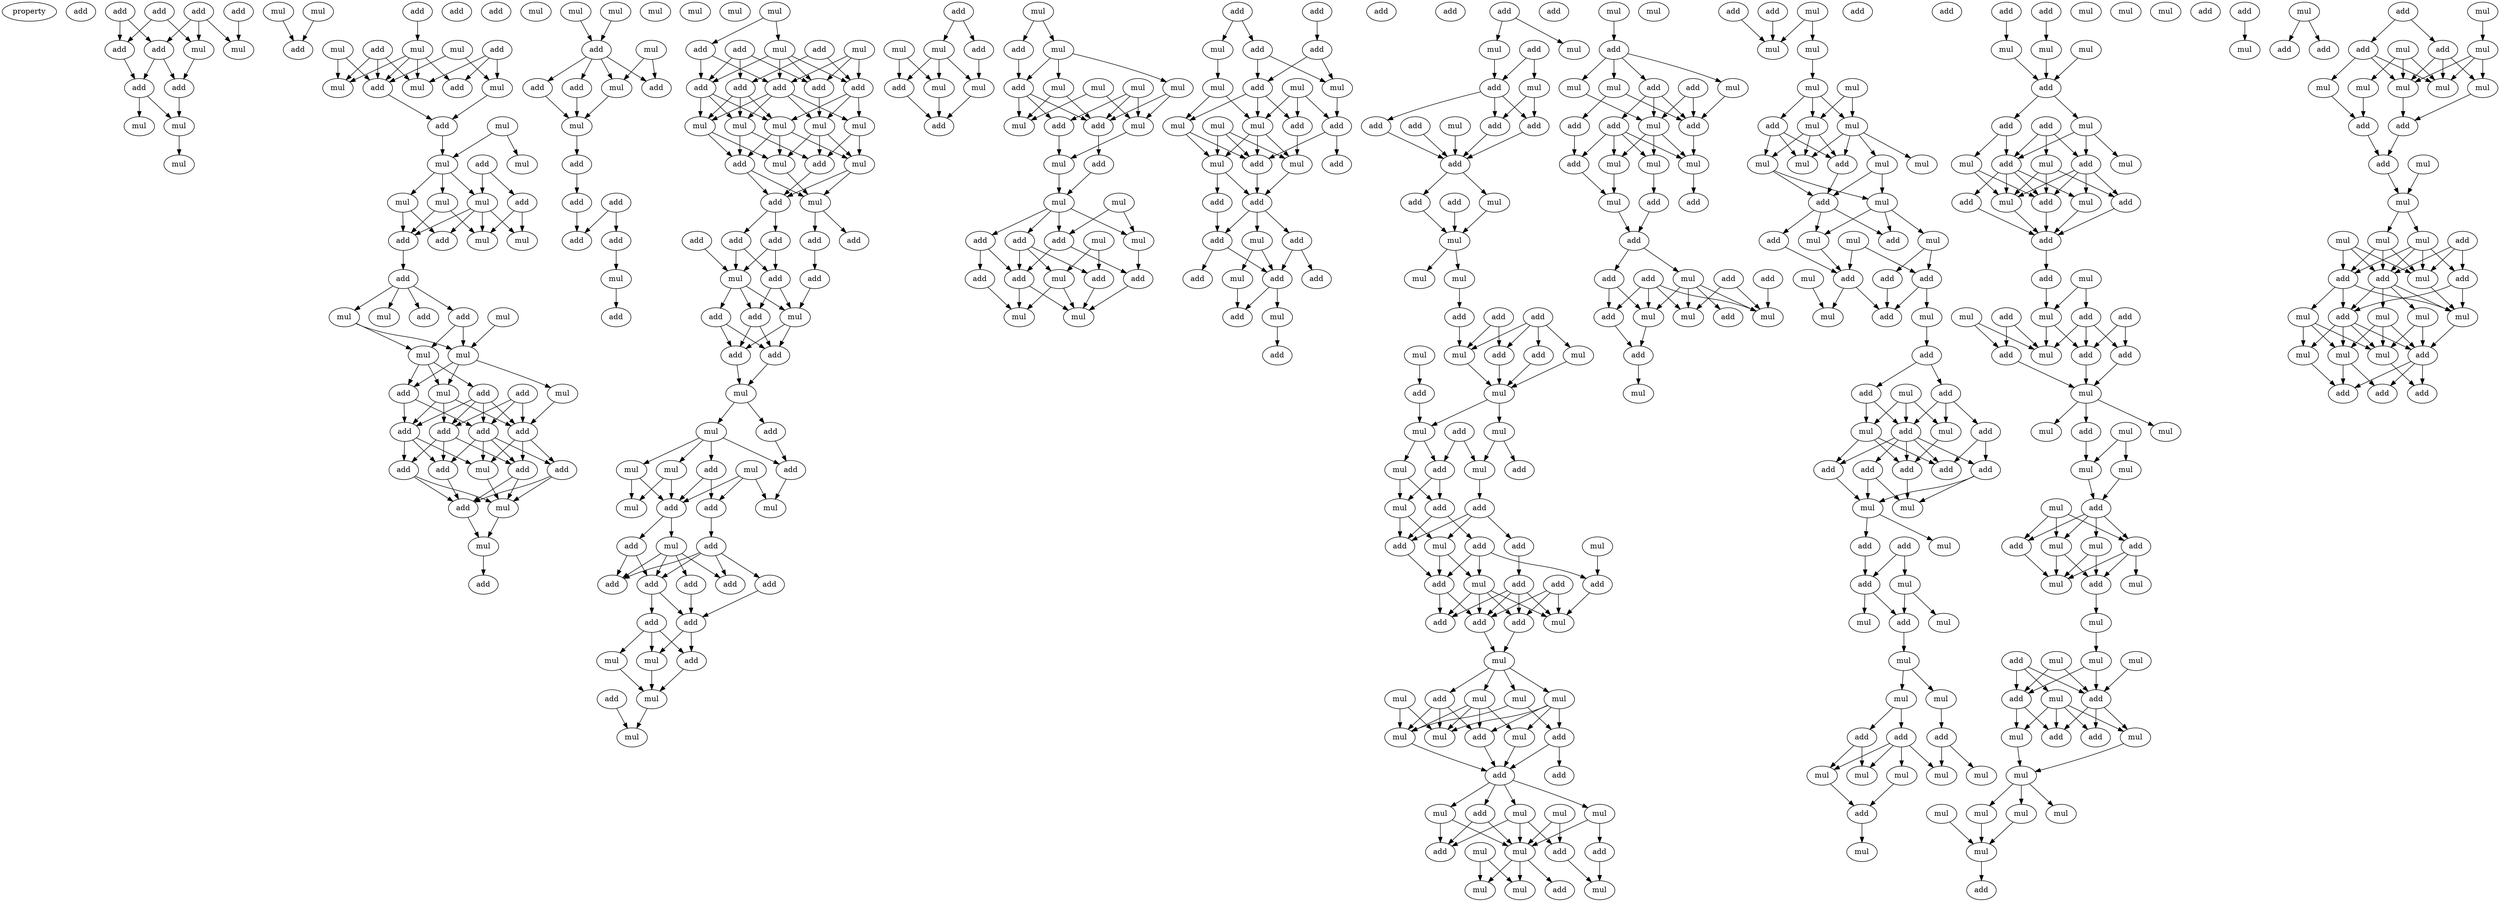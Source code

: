 digraph {
    node [fontcolor=black]
    property [mul=2,lf=1.2]
    0 [ label = add ];
    1 [ label = add ];
    2 [ label = add ];
    3 [ label = add ];
    4 [ label = add ];
    5 [ label = mul ];
    6 [ label = mul ];
    7 [ label = add ];
    8 [ label = add ];
    9 [ label = add ];
    10 [ label = add ];
    11 [ label = mul ];
    12 [ label = mul ];
    13 [ label = mul ];
    14 [ label = mul ];
    15 [ label = mul ];
    16 [ label = add ];
    17 [ label = add ];
    18 [ label = add ];
    19 [ label = mul ];
    20 [ label = add ];
    21 [ label = mul ];
    22 [ label = mul ];
    23 [ label = add ];
    24 [ label = mul ];
    25 [ label = add ];
    26 [ label = mul ];
    27 [ label = mul ];
    28 [ label = add ];
    29 [ label = mul ];
    30 [ label = add ];
    31 [ label = mul ];
    32 [ label = add ];
    33 [ label = mul ];
    34 [ label = mul ];
    35 [ label = mul ];
    36 [ label = mul ];
    37 [ label = add ];
    38 [ label = add ];
    39 [ label = mul ];
    40 [ label = add ];
    41 [ label = add ];
    42 [ label = mul ];
    43 [ label = add ];
    44 [ label = mul ];
    45 [ label = add ];
    46 [ label = add ];
    47 [ label = mul ];
    48 [ label = mul ];
    49 [ label = mul ];
    50 [ label = mul ];
    51 [ label = add ];
    52 [ label = add ];
    53 [ label = mul ];
    54 [ label = mul ];
    55 [ label = add ];
    56 [ label = add ];
    57 [ label = add ];
    58 [ label = add ];
    59 [ label = add ];
    60 [ label = mul ];
    61 [ label = add ];
    62 [ label = add ];
    63 [ label = add ];
    64 [ label = add ];
    65 [ label = add ];
    66 [ label = mul ];
    67 [ label = mul ];
    68 [ label = mul ];
    69 [ label = add ];
    70 [ label = mul ];
    71 [ label = mul ];
    72 [ label = add ];
    73 [ label = mul ];
    74 [ label = add ];
    75 [ label = add ];
    76 [ label = add ];
    77 [ label = mul ];
    78 [ label = mul ];
    79 [ label = add ];
    80 [ label = add ];
    81 [ label = add ];
    82 [ label = add ];
    83 [ label = add ];
    84 [ label = mul ];
    85 [ label = mul ];
    86 [ label = mul ];
    87 [ label = mul ];
    88 [ label = add ];
    89 [ label = mul ];
    90 [ label = add ];
    91 [ label = add ];
    92 [ label = add ];
    93 [ label = mul ];
    94 [ label = mul ];
    95 [ label = add ];
    96 [ label = add ];
    97 [ label = add ];
    98 [ label = add ];
    99 [ label = add ];
    100 [ label = mul ];
    101 [ label = mul ];
    102 [ label = mul ];
    103 [ label = mul ];
    104 [ label = mul ];
    105 [ label = mul ];
    106 [ label = mul ];
    107 [ label = add ];
    108 [ label = add ];
    109 [ label = mul ];
    110 [ label = add ];
    111 [ label = add ];
    112 [ label = add ];
    113 [ label = add ];
    114 [ label = add ];
    115 [ label = add ];
    116 [ label = mul ];
    117 [ label = add ];
    118 [ label = add ];
    119 [ label = mul ];
    120 [ label = add ];
    121 [ label = add ];
    122 [ label = add ];
    123 [ label = add ];
    124 [ label = mul ];
    125 [ label = mul ];
    126 [ label = add ];
    127 [ label = mul ];
    128 [ label = add ];
    129 [ label = mul ];
    130 [ label = add ];
    131 [ label = mul ];
    132 [ label = mul ];
    133 [ label = add ];
    134 [ label = add ];
    135 [ label = mul ];
    136 [ label = mul ];
    137 [ label = add ];
    138 [ label = add ];
    139 [ label = add ];
    140 [ label = add ];
    141 [ label = add ];
    142 [ label = add ];
    143 [ label = add ];
    144 [ label = add ];
    145 [ label = add ];
    146 [ label = mul ];
    147 [ label = mul ];
    148 [ label = add ];
    149 [ label = add ];
    150 [ label = mul ];
    151 [ label = mul ];
    152 [ label = add ];
    153 [ label = mul ];
    154 [ label = add ];
    155 [ label = mul ];
    156 [ label = mul ];
    157 [ label = mul ];
    158 [ label = add ];
    159 [ label = mul ];
    160 [ label = add ];
    161 [ label = add ];
    162 [ label = mul ];
    163 [ label = mul ];
    164 [ label = mul ];
    165 [ label = mul ];
    166 [ label = mul ];
    167 [ label = add ];
    168 [ label = mul ];
    169 [ label = mul ];
    170 [ label = add ];
    171 [ label = add ];
    172 [ label = add ];
    173 [ label = mul ];
    174 [ label = mul ];
    175 [ label = mul ];
    176 [ label = add ];
    177 [ label = add ];
    178 [ label = mul ];
    179 [ label = add ];
    180 [ label = mul ];
    181 [ label = add ];
    182 [ label = add ];
    183 [ label = add ];
    184 [ label = add ];
    185 [ label = mul ];
    186 [ label = mul ];
    187 [ label = mul ];
    188 [ label = add ];
    189 [ label = add ];
    190 [ label = mul ];
    191 [ label = add ];
    192 [ label = add ];
    193 [ label = mul ];
    194 [ label = mul ];
    195 [ label = mul ];
    196 [ label = add ];
    197 [ label = add ];
    198 [ label = mul ];
    199 [ label = mul ];
    200 [ label = add ];
    201 [ label = mul ];
    202 [ label = mul ];
    203 [ label = add ];
    204 [ label = mul ];
    205 [ label = add ];
    206 [ label = add ];
    207 [ label = add ];
    208 [ label = add ];
    209 [ label = add ];
    210 [ label = mul ];
    211 [ label = add ];
    212 [ label = add ];
    213 [ label = mul ];
    214 [ label = add ];
    215 [ label = add ];
    216 [ label = mul ];
    217 [ label = add ];
    218 [ label = add ];
    219 [ label = add ];
    220 [ label = add ];
    221 [ label = mul ];
    222 [ label = add ];
    223 [ label = add ];
    224 [ label = mul ];
    225 [ label = add ];
    226 [ label = mul ];
    227 [ label = add ];
    228 [ label = add ];
    229 [ label = mul ];
    230 [ label = add ];
    231 [ label = add ];
    232 [ label = add ];
    233 [ label = mul ];
    234 [ label = add ];
    235 [ label = add ];
    236 [ label = mul ];
    237 [ label = mul ];
    238 [ label = mul ];
    239 [ label = add ];
    240 [ label = add ];
    241 [ label = add ];
    242 [ label = mul ];
    243 [ label = mul ];
    244 [ label = mul ];
    245 [ label = add ];
    246 [ label = add ];
    247 [ label = add ];
    248 [ label = mul ];
    249 [ label = mul ];
    250 [ label = mul ];
    251 [ label = add ];
    252 [ label = mul ];
    253 [ label = add ];
    254 [ label = add ];
    255 [ label = mul ];
    256 [ label = mul ];
    257 [ label = add ];
    258 [ label = add ];
    259 [ label = add ];
    260 [ label = mul ];
    261 [ label = mul ];
    262 [ label = add ];
    263 [ label = add ];
    264 [ label = mul ];
    265 [ label = add ];
    266 [ label = add ];
    267 [ label = add ];
    268 [ label = add ];
    269 [ label = add ];
    270 [ label = add ];
    271 [ label = add ];
    272 [ label = mul ];
    273 [ label = mul ];
    274 [ label = add ];
    275 [ label = mul ];
    276 [ label = mul ];
    277 [ label = mul ];
    278 [ label = mul ];
    279 [ label = mul ];
    280 [ label = add ];
    281 [ label = add ];
    282 [ label = mul ];
    283 [ label = mul ];
    284 [ label = add ];
    285 [ label = add ];
    286 [ label = mul ];
    287 [ label = mul ];
    288 [ label = add ];
    289 [ label = mul ];
    290 [ label = mul ];
    291 [ label = add ];
    292 [ label = add ];
    293 [ label = mul ];
    294 [ label = add ];
    295 [ label = mul ];
    296 [ label = mul ];
    297 [ label = mul ];
    298 [ label = mul ];
    299 [ label = add ];
    300 [ label = mul ];
    301 [ label = add ];
    302 [ label = mul ];
    303 [ label = mul ];
    304 [ label = add ];
    305 [ label = mul ];
    306 [ label = add ];
    307 [ label = add ];
    308 [ label = mul ];
    309 [ label = add ];
    310 [ label = add ];
    311 [ label = add ];
    312 [ label = mul ];
    313 [ label = mul ];
    314 [ label = mul ];
    315 [ label = add ];
    316 [ label = mul ];
    317 [ label = add ];
    318 [ label = mul ];
    319 [ label = add ];
    320 [ label = add ];
    321 [ label = add ];
    322 [ label = mul ];
    323 [ label = add ];
    324 [ label = add ];
    325 [ label = mul ];
    326 [ label = mul ];
    327 [ label = add ];
    328 [ label = add ];
    329 [ label = mul ];
    330 [ label = add ];
    331 [ label = add ];
    332 [ label = mul ];
    333 [ label = mul ];
    334 [ label = add ];
    335 [ label = mul ];
    336 [ label = mul ];
    337 [ label = mul ];
    338 [ label = mul ];
    339 [ label = mul ];
    340 [ label = add ];
    341 [ label = mul ];
    342 [ label = mul ];
    343 [ label = mul ];
    344 [ label = mul ];
    345 [ label = add ];
    346 [ label = mul ];
    347 [ label = add ];
    348 [ label = mul ];
    349 [ label = mul ];
    350 [ label = mul ];
    351 [ label = mul ];
    352 [ label = add ];
    353 [ label = add ];
    354 [ label = mul ];
    355 [ label = add ];
    356 [ label = add ];
    357 [ label = add ];
    358 [ label = add ];
    359 [ label = mul ];
    360 [ label = mul ];
    361 [ label = add ];
    362 [ label = add ];
    363 [ label = add ];
    364 [ label = add ];
    365 [ label = mul ];
    366 [ label = add ];
    367 [ label = mul ];
    368 [ label = add ];
    369 [ label = mul ];
    370 [ label = add ];
    371 [ label = add ];
    372 [ label = add ];
    373 [ label = add ];
    374 [ label = add ];
    375 [ label = mul ];
    376 [ label = mul ];
    377 [ label = mul ];
    378 [ label = add ];
    379 [ label = add ];
    380 [ label = mul ];
    381 [ label = add ];
    382 [ label = add ];
    383 [ label = mul ];
    384 [ label = mul ];
    385 [ label = add ];
    386 [ label = mul ];
    387 [ label = mul ];
    388 [ label = mul ];
    389 [ label = add ];
    390 [ label = add ];
    391 [ label = add ];
    392 [ label = mul ];
    393 [ label = mul ];
    394 [ label = mul ];
    395 [ label = mul ];
    396 [ label = mul ];
    397 [ label = add ];
    398 [ label = mul ];
    399 [ label = add ];
    400 [ label = add ];
    401 [ label = mul ];
    402 [ label = mul ];
    403 [ label = mul ];
    404 [ label = add ];
    405 [ label = mul ];
    406 [ label = add ];
    407 [ label = add ];
    408 [ label = mul ];
    409 [ label = mul ];
    410 [ label = add ];
    411 [ label = add ];
    412 [ label = mul ];
    413 [ label = mul ];
    414 [ label = mul ];
    415 [ label = add ];
    416 [ label = add ];
    417 [ label = mul ];
    418 [ label = add ];
    419 [ label = add ];
    420 [ label = add ];
    421 [ label = mul ];
    422 [ label = mul ];
    423 [ label = mul ];
    424 [ label = add ];
    425 [ label = add ];
    426 [ label = add ];
    427 [ label = add ];
    428 [ label = add ];
    429 [ label = mul ];
    430 [ label = add ];
    431 [ label = mul ];
    432 [ label = mul ];
    433 [ label = mul ];
    434 [ label = mul ];
    435 [ label = mul ];
    436 [ label = add ];
    437 [ label = mul ];
    438 [ label = mul ];
    439 [ label = mul ];
    440 [ label = add ];
    441 [ label = mul ];
    442 [ label = add ];
    443 [ label = mul ];
    444 [ label = add ];
    445 [ label = add ];
    446 [ label = mul ];
    447 [ label = mul ];
    448 [ label = mul ];
    449 [ label = mul ];
    450 [ label = add ];
    451 [ label = mul ];
    452 [ label = mul ];
    453 [ label = mul ];
    454 [ label = add ];
    455 [ label = add ];
    456 [ label = mul ];
    457 [ label = add ];
    458 [ label = add ];
    459 [ label = mul ];
    460 [ label = mul ];
    461 [ label = mul ];
    462 [ label = mul ];
    463 [ label = mul ];
    464 [ label = mul ];
    465 [ label = mul ];
    466 [ label = mul ];
    467 [ label = add ];
    468 [ label = add ];
    469 [ label = add ];
    470 [ label = mul ];
    471 [ label = mul ];
    472 [ label = add ];
    473 [ label = add ];
    474 [ label = mul ];
    475 [ label = add ];
    476 [ label = mul ];
    477 [ label = mul ];
    478 [ label = add ];
    479 [ label = add ];
    480 [ label = mul ];
    481 [ label = mul ];
    482 [ label = mul ];
    483 [ label = mul ];
    484 [ label = mul ];
    485 [ label = add ];
    486 [ label = add ];
    487 [ label = add ];
    488 [ label = mul ];
    489 [ label = mul ];
    490 [ label = mul ];
    491 [ label = mul ];
    492 [ label = mul ];
    493 [ label = add ];
    494 [ label = add ];
    495 [ label = add ];
    496 [ label = add ];
    497 [ label = mul ];
    498 [ label = mul ];
    499 [ label = mul ];
    500 [ label = mul ];
    501 [ label = mul ];
    502 [ label = add ];
    503 [ label = mul ];
    504 [ label = mul ];
    505 [ label = mul ];
    506 [ label = add ];
    507 [ label = add ];
    508 [ label = add ];
    509 [ label = add ];
    1 -> 5 [ name = 0 ];
    1 -> 8 [ name = 1 ];
    2 -> 5 [ name = 2 ];
    2 -> 6 [ name = 3 ];
    2 -> 7 [ name = 4 ];
    3 -> 6 [ name = 5 ];
    4 -> 7 [ name = 6 ];
    4 -> 8 [ name = 7 ];
    5 -> 9 [ name = 8 ];
    7 -> 9 [ name = 9 ];
    7 -> 10 [ name = 10 ];
    8 -> 10 [ name = 11 ];
    9 -> 11 [ name = 12 ];
    10 -> 11 [ name = 13 ];
    10 -> 12 [ name = 14 ];
    11 -> 13 [ name = 15 ];
    14 -> 16 [ name = 16 ];
    15 -> 16 [ name = 17 ];
    17 -> 19 [ name = 18 ];
    18 -> 24 [ name = 19 ];
    18 -> 25 [ name = 20 ];
    18 -> 26 [ name = 21 ];
    19 -> 23 [ name = 22 ];
    19 -> 24 [ name = 23 ];
    19 -> 25 [ name = 24 ];
    19 -> 27 [ name = 25 ];
    20 -> 23 [ name = 26 ];
    20 -> 24 [ name = 27 ];
    20 -> 27 [ name = 28 ];
    21 -> 23 [ name = 29 ];
    21 -> 26 [ name = 30 ];
    22 -> 23 [ name = 31 ];
    22 -> 27 [ name = 32 ];
    23 -> 28 [ name = 33 ];
    26 -> 28 [ name = 34 ];
    28 -> 33 [ name = 35 ];
    29 -> 31 [ name = 36 ];
    29 -> 33 [ name = 37 ];
    32 -> 34 [ name = 38 ];
    32 -> 37 [ name = 39 ];
    33 -> 34 [ name = 40 ];
    33 -> 35 [ name = 41 ];
    33 -> 36 [ name = 42 ];
    34 -> 38 [ name = 43 ];
    34 -> 39 [ name = 44 ];
    34 -> 40 [ name = 45 ];
    34 -> 42 [ name = 46 ];
    35 -> 38 [ name = 47 ];
    35 -> 40 [ name = 48 ];
    36 -> 39 [ name = 49 ];
    36 -> 40 [ name = 50 ];
    37 -> 39 [ name = 51 ];
    37 -> 42 [ name = 52 ];
    40 -> 43 [ name = 53 ];
    43 -> 44 [ name = 54 ];
    43 -> 45 [ name = 55 ];
    43 -> 46 [ name = 56 ];
    43 -> 48 [ name = 57 ];
    46 -> 49 [ name = 58 ];
    46 -> 50 [ name = 59 ];
    47 -> 50 [ name = 60 ];
    48 -> 49 [ name = 61 ];
    48 -> 50 [ name = 62 ];
    49 -> 51 [ name = 63 ];
    49 -> 52 [ name = 64 ];
    49 -> 53 [ name = 65 ];
    50 -> 51 [ name = 66 ];
    50 -> 53 [ name = 67 ];
    50 -> 54 [ name = 68 ];
    51 -> 56 [ name = 69 ];
    51 -> 57 [ name = 70 ];
    52 -> 56 [ name = 71 ];
    52 -> 57 [ name = 72 ];
    52 -> 58 [ name = 73 ];
    52 -> 59 [ name = 74 ];
    53 -> 56 [ name = 75 ];
    53 -> 58 [ name = 76 ];
    53 -> 59 [ name = 77 ];
    54 -> 58 [ name = 78 ];
    55 -> 57 [ name = 79 ];
    55 -> 58 [ name = 80 ];
    55 -> 59 [ name = 81 ];
    56 -> 60 [ name = 82 ];
    56 -> 62 [ name = 83 ];
    56 -> 63 [ name = 84 ];
    57 -> 60 [ name = 85 ];
    57 -> 61 [ name = 86 ];
    57 -> 63 [ name = 87 ];
    57 -> 64 [ name = 88 ];
    58 -> 60 [ name = 89 ];
    58 -> 61 [ name = 90 ];
    58 -> 64 [ name = 91 ];
    59 -> 62 [ name = 92 ];
    59 -> 63 [ name = 93 ];
    59 -> 64 [ name = 94 ];
    60 -> 66 [ name = 95 ];
    61 -> 65 [ name = 96 ];
    61 -> 66 [ name = 97 ];
    62 -> 65 [ name = 98 ];
    62 -> 66 [ name = 99 ];
    63 -> 65 [ name = 100 ];
    64 -> 65 [ name = 101 ];
    64 -> 66 [ name = 102 ];
    65 -> 68 [ name = 103 ];
    66 -> 68 [ name = 104 ];
    68 -> 69 [ name = 105 ];
    70 -> 72 [ name = 106 ];
    71 -> 72 [ name = 107 ];
    72 -> 74 [ name = 108 ];
    72 -> 75 [ name = 109 ];
    72 -> 76 [ name = 110 ];
    72 -> 77 [ name = 111 ];
    73 -> 74 [ name = 112 ];
    73 -> 77 [ name = 113 ];
    75 -> 78 [ name = 114 ];
    76 -> 78 [ name = 115 ];
    77 -> 78 [ name = 116 ];
    78 -> 79 [ name = 117 ];
    79 -> 80 [ name = 118 ];
    80 -> 82 [ name = 119 ];
    81 -> 82 [ name = 120 ];
    81 -> 83 [ name = 121 ];
    83 -> 84 [ name = 122 ];
    84 -> 88 [ name = 123 ];
    89 -> 91 [ name = 124 ];
    89 -> 94 [ name = 125 ];
    90 -> 97 [ name = 126 ];
    90 -> 99 [ name = 127 ];
    91 -> 95 [ name = 128 ];
    91 -> 98 [ name = 129 ];
    92 -> 96 [ name = 130 ];
    92 -> 97 [ name = 131 ];
    92 -> 98 [ name = 132 ];
    93 -> 95 [ name = 133 ];
    93 -> 96 [ name = 134 ];
    93 -> 99 [ name = 135 ];
    94 -> 95 [ name = 136 ];
    94 -> 96 [ name = 137 ];
    94 -> 98 [ name = 138 ];
    94 -> 99 [ name = 139 ];
    95 -> 100 [ name = 140 ];
    95 -> 101 [ name = 141 ];
    95 -> 102 [ name = 142 ];
    95 -> 103 [ name = 143 ];
    96 -> 100 [ name = 144 ];
    97 -> 101 [ name = 145 ];
    97 -> 102 [ name = 146 ];
    97 -> 104 [ name = 147 ];
    98 -> 101 [ name = 148 ];
    98 -> 102 [ name = 149 ];
    98 -> 104 [ name = 150 ];
    99 -> 100 [ name = 151 ];
    99 -> 103 [ name = 152 ];
    99 -> 104 [ name = 153 ];
    100 -> 105 [ name = 154 ];
    100 -> 106 [ name = 155 ];
    100 -> 107 [ name = 156 ];
    101 -> 107 [ name = 157 ];
    101 -> 108 [ name = 158 ];
    102 -> 106 [ name = 159 ];
    102 -> 108 [ name = 160 ];
    103 -> 105 [ name = 161 ];
    103 -> 107 [ name = 162 ];
    104 -> 105 [ name = 163 ];
    104 -> 106 [ name = 164 ];
    104 -> 108 [ name = 165 ];
    105 -> 109 [ name = 166 ];
    105 -> 110 [ name = 167 ];
    106 -> 109 [ name = 168 ];
    107 -> 110 [ name = 169 ];
    108 -> 109 [ name = 170 ];
    108 -> 110 [ name = 171 ];
    109 -> 113 [ name = 172 ];
    109 -> 114 [ name = 173 ];
    110 -> 112 [ name = 174 ];
    110 -> 115 [ name = 175 ];
    111 -> 116 [ name = 176 ];
    112 -> 116 [ name = 177 ];
    112 -> 118 [ name = 178 ];
    114 -> 117 [ name = 179 ];
    115 -> 116 [ name = 180 ];
    115 -> 118 [ name = 181 ];
    116 -> 119 [ name = 182 ];
    116 -> 120 [ name = 183 ];
    116 -> 121 [ name = 184 ];
    117 -> 119 [ name = 185 ];
    118 -> 119 [ name = 186 ];
    118 -> 121 [ name = 187 ];
    119 -> 122 [ name = 188 ];
    119 -> 123 [ name = 189 ];
    120 -> 122 [ name = 190 ];
    120 -> 123 [ name = 191 ];
    121 -> 122 [ name = 192 ];
    121 -> 123 [ name = 193 ];
    122 -> 124 [ name = 194 ];
    123 -> 124 [ name = 195 ];
    124 -> 125 [ name = 196 ];
    124 -> 126 [ name = 197 ];
    125 -> 127 [ name = 198 ];
    125 -> 128 [ name = 199 ];
    125 -> 129 [ name = 200 ];
    125 -> 130 [ name = 201 ];
    126 -> 130 [ name = 202 ];
    127 -> 134 [ name = 203 ];
    127 -> 135 [ name = 204 ];
    128 -> 133 [ name = 205 ];
    128 -> 134 [ name = 206 ];
    129 -> 134 [ name = 207 ];
    129 -> 135 [ name = 208 ];
    130 -> 132 [ name = 209 ];
    131 -> 132 [ name = 210 ];
    131 -> 133 [ name = 211 ];
    131 -> 134 [ name = 212 ];
    133 -> 137 [ name = 213 ];
    134 -> 136 [ name = 214 ];
    134 -> 138 [ name = 215 ];
    136 -> 140 [ name = 216 ];
    136 -> 141 [ name = 217 ];
    136 -> 142 [ name = 218 ];
    136 -> 143 [ name = 219 ];
    137 -> 139 [ name = 220 ];
    137 -> 141 [ name = 221 ];
    137 -> 142 [ name = 222 ];
    137 -> 143 [ name = 223 ];
    138 -> 141 [ name = 224 ];
    138 -> 142 [ name = 225 ];
    139 -> 145 [ name = 226 ];
    140 -> 145 [ name = 227 ];
    141 -> 144 [ name = 228 ];
    141 -> 145 [ name = 229 ];
    144 -> 146 [ name = 230 ];
    144 -> 147 [ name = 231 ];
    144 -> 148 [ name = 232 ];
    145 -> 146 [ name = 233 ];
    145 -> 148 [ name = 234 ];
    146 -> 150 [ name = 235 ];
    147 -> 150 [ name = 236 ];
    148 -> 150 [ name = 237 ];
    149 -> 151 [ name = 238 ];
    150 -> 151 [ name = 239 ];
    152 -> 154 [ name = 240 ];
    152 -> 155 [ name = 241 ];
    153 -> 156 [ name = 242 ];
    153 -> 158 [ name = 243 ];
    154 -> 157 [ name = 244 ];
    155 -> 156 [ name = 245 ];
    155 -> 157 [ name = 246 ];
    155 -> 158 [ name = 247 ];
    156 -> 160 [ name = 248 ];
    157 -> 160 [ name = 249 ];
    158 -> 160 [ name = 250 ];
    159 -> 161 [ name = 251 ];
    159 -> 162 [ name = 252 ];
    161 -> 167 [ name = 253 ];
    162 -> 163 [ name = 254 ];
    162 -> 164 [ name = 255 ];
    162 -> 167 [ name = 256 ];
    163 -> 168 [ name = 257 ];
    163 -> 171 [ name = 258 ];
    164 -> 169 [ name = 259 ];
    164 -> 171 [ name = 260 ];
    165 -> 168 [ name = 261 ];
    165 -> 169 [ name = 262 ];
    166 -> 169 [ name = 263 ];
    166 -> 170 [ name = 264 ];
    166 -> 171 [ name = 265 ];
    167 -> 168 [ name = 266 ];
    167 -> 170 [ name = 267 ];
    167 -> 171 [ name = 268 ];
    169 -> 173 [ name = 269 ];
    170 -> 173 [ name = 270 ];
    171 -> 172 [ name = 271 ];
    172 -> 174 [ name = 272 ];
    173 -> 174 [ name = 273 ];
    174 -> 176 [ name = 274 ];
    174 -> 177 [ name = 275 ];
    174 -> 178 [ name = 276 ];
    174 -> 179 [ name = 277 ];
    175 -> 176 [ name = 278 ];
    175 -> 178 [ name = 279 ];
    176 -> 181 [ name = 280 ];
    176 -> 184 [ name = 281 ];
    177 -> 182 [ name = 282 ];
    177 -> 184 [ name = 283 ];
    177 -> 185 [ name = 284 ];
    178 -> 181 [ name = 285 ];
    179 -> 183 [ name = 286 ];
    179 -> 184 [ name = 287 ];
    180 -> 182 [ name = 288 ];
    180 -> 185 [ name = 289 ];
    181 -> 187 [ name = 290 ];
    182 -> 187 [ name = 291 ];
    183 -> 186 [ name = 292 ];
    184 -> 186 [ name = 293 ];
    184 -> 187 [ name = 294 ];
    185 -> 186 [ name = 295 ];
    185 -> 187 [ name = 296 ];
    188 -> 191 [ name = 297 ];
    189 -> 190 [ name = 298 ];
    189 -> 192 [ name = 299 ];
    190 -> 194 [ name = 300 ];
    191 -> 195 [ name = 301 ];
    191 -> 196 [ name = 302 ];
    192 -> 195 [ name = 303 ];
    192 -> 196 [ name = 304 ];
    193 -> 197 [ name = 305 ];
    193 -> 199 [ name = 306 ];
    193 -> 200 [ name = 307 ];
    194 -> 198 [ name = 308 ];
    194 -> 199 [ name = 309 ];
    195 -> 197 [ name = 310 ];
    196 -> 198 [ name = 311 ];
    196 -> 199 [ name = 312 ];
    196 -> 200 [ name = 313 ];
    197 -> 203 [ name = 314 ];
    197 -> 205 [ name = 315 ];
    198 -> 202 [ name = 316 ];
    198 -> 205 [ name = 317 ];
    199 -> 202 [ name = 318 ];
    199 -> 204 [ name = 319 ];
    199 -> 205 [ name = 320 ];
    200 -> 204 [ name = 321 ];
    201 -> 202 [ name = 322 ];
    201 -> 204 [ name = 323 ];
    201 -> 205 [ name = 324 ];
    202 -> 206 [ name = 325 ];
    202 -> 207 [ name = 326 ];
    204 -> 206 [ name = 327 ];
    205 -> 206 [ name = 328 ];
    206 -> 208 [ name = 329 ];
    206 -> 209 [ name = 330 ];
    206 -> 210 [ name = 331 ];
    207 -> 209 [ name = 332 ];
    208 -> 211 [ name = 333 ];
    208 -> 214 [ name = 334 ];
    209 -> 211 [ name = 335 ];
    209 -> 212 [ name = 336 ];
    210 -> 211 [ name = 337 ];
    210 -> 213 [ name = 338 ];
    211 -> 215 [ name = 339 ];
    211 -> 216 [ name = 340 ];
    213 -> 215 [ name = 341 ];
    216 -> 219 [ name = 342 ];
    220 -> 221 [ name = 343 ];
    220 -> 224 [ name = 344 ];
    222 -> 225 [ name = 345 ];
    222 -> 226 [ name = 346 ];
    224 -> 225 [ name = 347 ];
    225 -> 227 [ name = 348 ];
    225 -> 230 [ name = 349 ];
    225 -> 231 [ name = 350 ];
    226 -> 227 [ name = 351 ];
    226 -> 230 [ name = 352 ];
    227 -> 232 [ name = 353 ];
    228 -> 232 [ name = 354 ];
    229 -> 232 [ name = 355 ];
    230 -> 232 [ name = 356 ];
    231 -> 232 [ name = 357 ];
    232 -> 233 [ name = 358 ];
    232 -> 235 [ name = 359 ];
    233 -> 236 [ name = 360 ];
    234 -> 236 [ name = 361 ];
    235 -> 236 [ name = 362 ];
    236 -> 237 [ name = 363 ];
    236 -> 238 [ name = 364 ];
    238 -> 239 [ name = 365 ];
    239 -> 244 [ name = 366 ];
    240 -> 244 [ name = 367 ];
    240 -> 245 [ name = 368 ];
    241 -> 242 [ name = 369 ];
    241 -> 244 [ name = 370 ];
    241 -> 245 [ name = 371 ];
    241 -> 246 [ name = 372 ];
    242 -> 248 [ name = 373 ];
    243 -> 247 [ name = 374 ];
    244 -> 248 [ name = 375 ];
    245 -> 248 [ name = 376 ];
    246 -> 248 [ name = 377 ];
    247 -> 249 [ name = 378 ];
    248 -> 249 [ name = 379 ];
    248 -> 250 [ name = 380 ];
    249 -> 252 [ name = 381 ];
    249 -> 254 [ name = 382 ];
    250 -> 253 [ name = 383 ];
    250 -> 255 [ name = 384 ];
    251 -> 254 [ name = 385 ];
    251 -> 255 [ name = 386 ];
    252 -> 256 [ name = 387 ];
    252 -> 257 [ name = 388 ];
    254 -> 256 [ name = 389 ];
    254 -> 257 [ name = 390 ];
    255 -> 258 [ name = 391 ];
    256 -> 260 [ name = 392 ];
    256 -> 262 [ name = 393 ];
    257 -> 262 [ name = 394 ];
    257 -> 263 [ name = 395 ];
    258 -> 259 [ name = 396 ];
    258 -> 260 [ name = 397 ];
    258 -> 262 [ name = 398 ];
    259 -> 266 [ name = 399 ];
    260 -> 264 [ name = 400 ];
    260 -> 265 [ name = 401 ];
    261 -> 268 [ name = 402 ];
    262 -> 265 [ name = 403 ];
    263 -> 264 [ name = 404 ];
    263 -> 265 [ name = 405 ];
    263 -> 268 [ name = 406 ];
    264 -> 269 [ name = 407 ];
    264 -> 270 [ name = 408 ];
    264 -> 271 [ name = 409 ];
    264 -> 272 [ name = 410 ];
    265 -> 269 [ name = 411 ];
    265 -> 271 [ name = 412 ];
    266 -> 269 [ name = 413 ];
    266 -> 270 [ name = 414 ];
    266 -> 271 [ name = 415 ];
    266 -> 272 [ name = 416 ];
    267 -> 269 [ name = 417 ];
    267 -> 270 [ name = 418 ];
    267 -> 272 [ name = 419 ];
    268 -> 272 [ name = 420 ];
    269 -> 273 [ name = 421 ];
    270 -> 273 [ name = 422 ];
    273 -> 274 [ name = 423 ];
    273 -> 275 [ name = 424 ];
    273 -> 276 [ name = 425 ];
    273 -> 277 [ name = 426 ];
    274 -> 279 [ name = 427 ];
    274 -> 281 [ name = 428 ];
    274 -> 282 [ name = 429 ];
    275 -> 280 [ name = 430 ];
    275 -> 281 [ name = 431 ];
    275 -> 282 [ name = 432 ];
    275 -> 283 [ name = 433 ];
    276 -> 279 [ name = 434 ];
    276 -> 281 [ name = 435 ];
    276 -> 282 [ name = 436 ];
    276 -> 283 [ name = 437 ];
    277 -> 279 [ name = 438 ];
    277 -> 280 [ name = 439 ];
    278 -> 279 [ name = 440 ];
    278 -> 282 [ name = 441 ];
    279 -> 285 [ name = 442 ];
    280 -> 284 [ name = 443 ];
    280 -> 285 [ name = 444 ];
    281 -> 285 [ name = 445 ];
    283 -> 285 [ name = 446 ];
    285 -> 286 [ name = 447 ];
    285 -> 287 [ name = 448 ];
    285 -> 288 [ name = 449 ];
    285 -> 290 [ name = 450 ];
    286 -> 292 [ name = 451 ];
    286 -> 293 [ name = 452 ];
    287 -> 291 [ name = 453 ];
    287 -> 293 [ name = 454 ];
    288 -> 292 [ name = 455 ];
    288 -> 293 [ name = 456 ];
    289 -> 293 [ name = 457 ];
    289 -> 294 [ name = 458 ];
    290 -> 292 [ name = 459 ];
    290 -> 293 [ name = 460 ];
    290 -> 294 [ name = 461 ];
    291 -> 297 [ name = 462 ];
    293 -> 298 [ name = 463 ];
    293 -> 299 [ name = 464 ];
    293 -> 300 [ name = 465 ];
    294 -> 297 [ name = 466 ];
    295 -> 298 [ name = 467 ];
    295 -> 300 [ name = 468 ];
    296 -> 301 [ name = 469 ];
    301 -> 302 [ name = 470 ];
    301 -> 303 [ name = 471 ];
    301 -> 304 [ name = 472 ];
    301 -> 305 [ name = 473 ];
    302 -> 307 [ name = 474 ];
    303 -> 307 [ name = 475 ];
    303 -> 310 [ name = 476 ];
    304 -> 307 [ name = 477 ];
    304 -> 308 [ name = 478 ];
    304 -> 309 [ name = 479 ];
    305 -> 308 [ name = 480 ];
    306 -> 307 [ name = 481 ];
    306 -> 308 [ name = 482 ];
    307 -> 312 [ name = 483 ];
    308 -> 312 [ name = 484 ];
    308 -> 313 [ name = 485 ];
    308 -> 314 [ name = 486 ];
    309 -> 311 [ name = 487 ];
    309 -> 312 [ name = 488 ];
    309 -> 313 [ name = 489 ];
    309 -> 314 [ name = 490 ];
    310 -> 311 [ name = 491 ];
    311 -> 318 [ name = 492 ];
    312 -> 315 [ name = 493 ];
    313 -> 318 [ name = 494 ];
    314 -> 317 [ name = 495 ];
    317 -> 319 [ name = 496 ];
    318 -> 319 [ name = 497 ];
    319 -> 322 [ name = 498 ];
    319 -> 323 [ name = 499 ];
    320 -> 329 [ name = 500 ];
    321 -> 325 [ name = 501 ];
    321 -> 326 [ name = 502 ];
    321 -> 327 [ name = 503 ];
    321 -> 329 [ name = 504 ];
    322 -> 325 [ name = 505 ];
    322 -> 326 [ name = 506 ];
    322 -> 328 [ name = 507 ];
    322 -> 329 [ name = 508 ];
    323 -> 325 [ name = 509 ];
    323 -> 327 [ name = 510 ];
    324 -> 326 [ name = 511 ];
    324 -> 329 [ name = 512 ];
    325 -> 330 [ name = 513 ];
    327 -> 330 [ name = 514 ];
    330 -> 332 [ name = 515 ];
    331 -> 335 [ name = 516 ];
    333 -> 335 [ name = 517 ];
    333 -> 336 [ name = 518 ];
    334 -> 335 [ name = 519 ];
    336 -> 337 [ name = 520 ];
    337 -> 339 [ name = 521 ];
    337 -> 340 [ name = 522 ];
    337 -> 341 [ name = 523 ];
    338 -> 339 [ name = 524 ];
    338 -> 341 [ name = 525 ];
    339 -> 343 [ name = 526 ];
    339 -> 344 [ name = 527 ];
    339 -> 345 [ name = 528 ];
    339 -> 346 [ name = 529 ];
    340 -> 342 [ name = 530 ];
    340 -> 345 [ name = 531 ];
    340 -> 346 [ name = 532 ];
    341 -> 342 [ name = 533 ];
    341 -> 345 [ name = 534 ];
    341 -> 346 [ name = 535 ];
    342 -> 347 [ name = 536 ];
    342 -> 348 [ name = 537 ];
    344 -> 347 [ name = 538 ];
    344 -> 348 [ name = 539 ];
    345 -> 347 [ name = 540 ];
    347 -> 351 [ name = 541 ];
    347 -> 352 [ name = 542 ];
    347 -> 353 [ name = 543 ];
    348 -> 350 [ name = 544 ];
    348 -> 351 [ name = 545 ];
    348 -> 353 [ name = 546 ];
    349 -> 355 [ name = 547 ];
    349 -> 357 [ name = 548 ];
    350 -> 356 [ name = 549 ];
    350 -> 357 [ name = 550 ];
    351 -> 355 [ name = 551 ];
    352 -> 355 [ name = 552 ];
    354 -> 359 [ name = 553 ];
    355 -> 359 [ name = 554 ];
    355 -> 361 [ name = 555 ];
    356 -> 361 [ name = 556 ];
    357 -> 360 [ name = 557 ];
    357 -> 361 [ name = 558 ];
    360 -> 362 [ name = 559 ];
    362 -> 363 [ name = 560 ];
    362 -> 364 [ name = 561 ];
    363 -> 367 [ name = 562 ];
    363 -> 368 [ name = 563 ];
    364 -> 366 [ name = 564 ];
    364 -> 368 [ name = 565 ];
    364 -> 369 [ name = 566 ];
    365 -> 367 [ name = 567 ];
    365 -> 368 [ name = 568 ];
    365 -> 369 [ name = 569 ];
    366 -> 372 [ name = 570 ];
    366 -> 373 [ name = 571 ];
    367 -> 370 [ name = 572 ];
    367 -> 371 [ name = 573 ];
    367 -> 373 [ name = 574 ];
    368 -> 370 [ name = 575 ];
    368 -> 371 [ name = 576 ];
    368 -> 372 [ name = 577 ];
    368 -> 373 [ name = 578 ];
    368 -> 374 [ name = 579 ];
    369 -> 371 [ name = 580 ];
    370 -> 376 [ name = 581 ];
    371 -> 375 [ name = 582 ];
    372 -> 375 [ name = 583 ];
    372 -> 376 [ name = 584 ];
    374 -> 375 [ name = 585 ];
    374 -> 376 [ name = 586 ];
    376 -> 377 [ name = 587 ];
    376 -> 379 [ name = 588 ];
    378 -> 380 [ name = 589 ];
    378 -> 381 [ name = 590 ];
    379 -> 381 [ name = 591 ];
    380 -> 382 [ name = 592 ];
    380 -> 384 [ name = 593 ];
    381 -> 382 [ name = 594 ];
    381 -> 383 [ name = 595 ];
    382 -> 386 [ name = 596 ];
    386 -> 387 [ name = 597 ];
    386 -> 388 [ name = 598 ];
    387 -> 391 [ name = 599 ];
    388 -> 389 [ name = 600 ];
    388 -> 390 [ name = 601 ];
    389 -> 392 [ name = 602 ];
    389 -> 393 [ name = 603 ];
    389 -> 394 [ name = 604 ];
    389 -> 396 [ name = 605 ];
    390 -> 392 [ name = 606 ];
    390 -> 393 [ name = 607 ];
    391 -> 394 [ name = 608 ];
    391 -> 395 [ name = 609 ];
    392 -> 397 [ name = 610 ];
    396 -> 397 [ name = 611 ];
    397 -> 398 [ name = 612 ];
    399 -> 402 [ name = 613 ];
    400 -> 401 [ name = 614 ];
    401 -> 404 [ name = 615 ];
    402 -> 404 [ name = 616 ];
    403 -> 404 [ name = 617 ];
    404 -> 405 [ name = 618 ];
    404 -> 407 [ name = 619 ];
    405 -> 410 [ name = 620 ];
    405 -> 411 [ name = 621 ];
    405 -> 412 [ name = 622 ];
    406 -> 410 [ name = 623 ];
    406 -> 411 [ name = 624 ];
    406 -> 413 [ name = 625 ];
    407 -> 409 [ name = 626 ];
    407 -> 411 [ name = 627 ];
    409 -> 416 [ name = 628 ];
    409 -> 417 [ name = 629 ];
    410 -> 414 [ name = 630 ];
    410 -> 416 [ name = 631 ];
    410 -> 417 [ name = 632 ];
    410 -> 418 [ name = 633 ];
    411 -> 414 [ name = 634 ];
    411 -> 415 [ name = 635 ];
    411 -> 416 [ name = 636 ];
    411 -> 417 [ name = 637 ];
    413 -> 416 [ name = 638 ];
    413 -> 417 [ name = 639 ];
    413 -> 418 [ name = 640 ];
    414 -> 419 [ name = 641 ];
    415 -> 419 [ name = 642 ];
    416 -> 419 [ name = 643 ];
    417 -> 419 [ name = 644 ];
    418 -> 419 [ name = 645 ];
    419 -> 420 [ name = 646 ];
    420 -> 422 [ name = 647 ];
    421 -> 422 [ name = 648 ];
    421 -> 426 [ name = 649 ];
    422 -> 429 [ name = 650 ];
    422 -> 430 [ name = 651 ];
    423 -> 427 [ name = 652 ];
    423 -> 429 [ name = 653 ];
    424 -> 427 [ name = 654 ];
    424 -> 429 [ name = 655 ];
    425 -> 428 [ name = 656 ];
    425 -> 430 [ name = 657 ];
    426 -> 428 [ name = 658 ];
    426 -> 429 [ name = 659 ];
    426 -> 430 [ name = 660 ];
    427 -> 431 [ name = 661 ];
    428 -> 431 [ name = 662 ];
    430 -> 431 [ name = 663 ];
    431 -> 434 [ name = 664 ];
    431 -> 435 [ name = 665 ];
    431 -> 436 [ name = 666 ];
    433 -> 437 [ name = 667 ];
    433 -> 438 [ name = 668 ];
    436 -> 438 [ name = 669 ];
    437 -> 440 [ name = 670 ];
    438 -> 440 [ name = 671 ];
    439 -> 441 [ name = 672 ];
    439 -> 442 [ name = 673 ];
    439 -> 444 [ name = 674 ];
    440 -> 441 [ name = 675 ];
    440 -> 442 [ name = 676 ];
    440 -> 443 [ name = 677 ];
    440 -> 444 [ name = 678 ];
    441 -> 445 [ name = 679 ];
    441 -> 446 [ name = 680 ];
    442 -> 445 [ name = 681 ];
    442 -> 446 [ name = 682 ];
    442 -> 447 [ name = 683 ];
    443 -> 445 [ name = 684 ];
    443 -> 446 [ name = 685 ];
    444 -> 446 [ name = 686 ];
    445 -> 448 [ name = 687 ];
    448 -> 451 [ name = 688 ];
    449 -> 454 [ name = 689 ];
    449 -> 455 [ name = 690 ];
    450 -> 453 [ name = 691 ];
    450 -> 454 [ name = 692 ];
    450 -> 455 [ name = 693 ];
    451 -> 454 [ name = 694 ];
    451 -> 455 [ name = 695 ];
    452 -> 455 [ name = 696 ];
    453 -> 456 [ name = 697 ];
    453 -> 457 [ name = 698 ];
    453 -> 458 [ name = 699 ];
    453 -> 459 [ name = 700 ];
    454 -> 456 [ name = 701 ];
    454 -> 458 [ name = 702 ];
    455 -> 457 [ name = 703 ];
    455 -> 458 [ name = 704 ];
    455 -> 459 [ name = 705 ];
    456 -> 460 [ name = 706 ];
    459 -> 460 [ name = 707 ];
    460 -> 463 [ name = 708 ];
    460 -> 464 [ name = 709 ];
    460 -> 465 [ name = 710 ];
    461 -> 466 [ name = 711 ];
    463 -> 466 [ name = 712 ];
    464 -> 466 [ name = 713 ];
    466 -> 468 [ name = 714 ];
    469 -> 470 [ name = 715 ];
    471 -> 472 [ name = 716 ];
    471 -> 473 [ name = 717 ];
    474 -> 476 [ name = 718 ];
    475 -> 478 [ name = 719 ];
    475 -> 479 [ name = 720 ];
    476 -> 480 [ name = 721 ];
    476 -> 481 [ name = 722 ];
    476 -> 484 [ name = 723 ];
    477 -> 481 [ name = 724 ];
    477 -> 483 [ name = 725 ];
    477 -> 484 [ name = 726 ];
    478 -> 481 [ name = 727 ];
    478 -> 482 [ name = 728 ];
    478 -> 484 [ name = 729 ];
    479 -> 480 [ name = 730 ];
    479 -> 481 [ name = 731 ];
    479 -> 484 [ name = 732 ];
    480 -> 486 [ name = 733 ];
    482 -> 485 [ name = 734 ];
    483 -> 485 [ name = 735 ];
    484 -> 486 [ name = 736 ];
    485 -> 487 [ name = 737 ];
    486 -> 487 [ name = 738 ];
    487 -> 489 [ name = 739 ];
    488 -> 489 [ name = 740 ];
    489 -> 490 [ name = 741 ];
    489 -> 491 [ name = 742 ];
    490 -> 494 [ name = 743 ];
    490 -> 495 [ name = 744 ];
    490 -> 496 [ name = 745 ];
    490 -> 497 [ name = 746 ];
    491 -> 495 [ name = 747 ];
    491 -> 496 [ name = 748 ];
    491 -> 497 [ name = 749 ];
    492 -> 495 [ name = 750 ];
    492 -> 496 [ name = 751 ];
    492 -> 497 [ name = 752 ];
    493 -> 494 [ name = 753 ];
    493 -> 495 [ name = 754 ];
    493 -> 497 [ name = 755 ];
    494 -> 499 [ name = 756 ];
    494 -> 502 [ name = 757 ];
    495 -> 498 [ name = 758 ];
    495 -> 499 [ name = 759 ];
    495 -> 501 [ name = 760 ];
    495 -> 502 [ name = 761 ];
    496 -> 499 [ name = 762 ];
    496 -> 500 [ name = 763 ];
    496 -> 502 [ name = 764 ];
    497 -> 499 [ name = 765 ];
    498 -> 503 [ name = 766 ];
    498 -> 505 [ name = 767 ];
    498 -> 506 [ name = 768 ];
    499 -> 506 [ name = 769 ];
    500 -> 503 [ name = 770 ];
    500 -> 504 [ name = 771 ];
    500 -> 505 [ name = 772 ];
    501 -> 505 [ name = 773 ];
    501 -> 506 [ name = 774 ];
    502 -> 503 [ name = 775 ];
    502 -> 504 [ name = 776 ];
    502 -> 505 [ name = 777 ];
    502 -> 506 [ name = 778 ];
    503 -> 507 [ name = 779 ];
    503 -> 509 [ name = 780 ];
    504 -> 507 [ name = 781 ];
    505 -> 508 [ name = 782 ];
    506 -> 507 [ name = 783 ];
    506 -> 508 [ name = 784 ];
    506 -> 509 [ name = 785 ];
}
